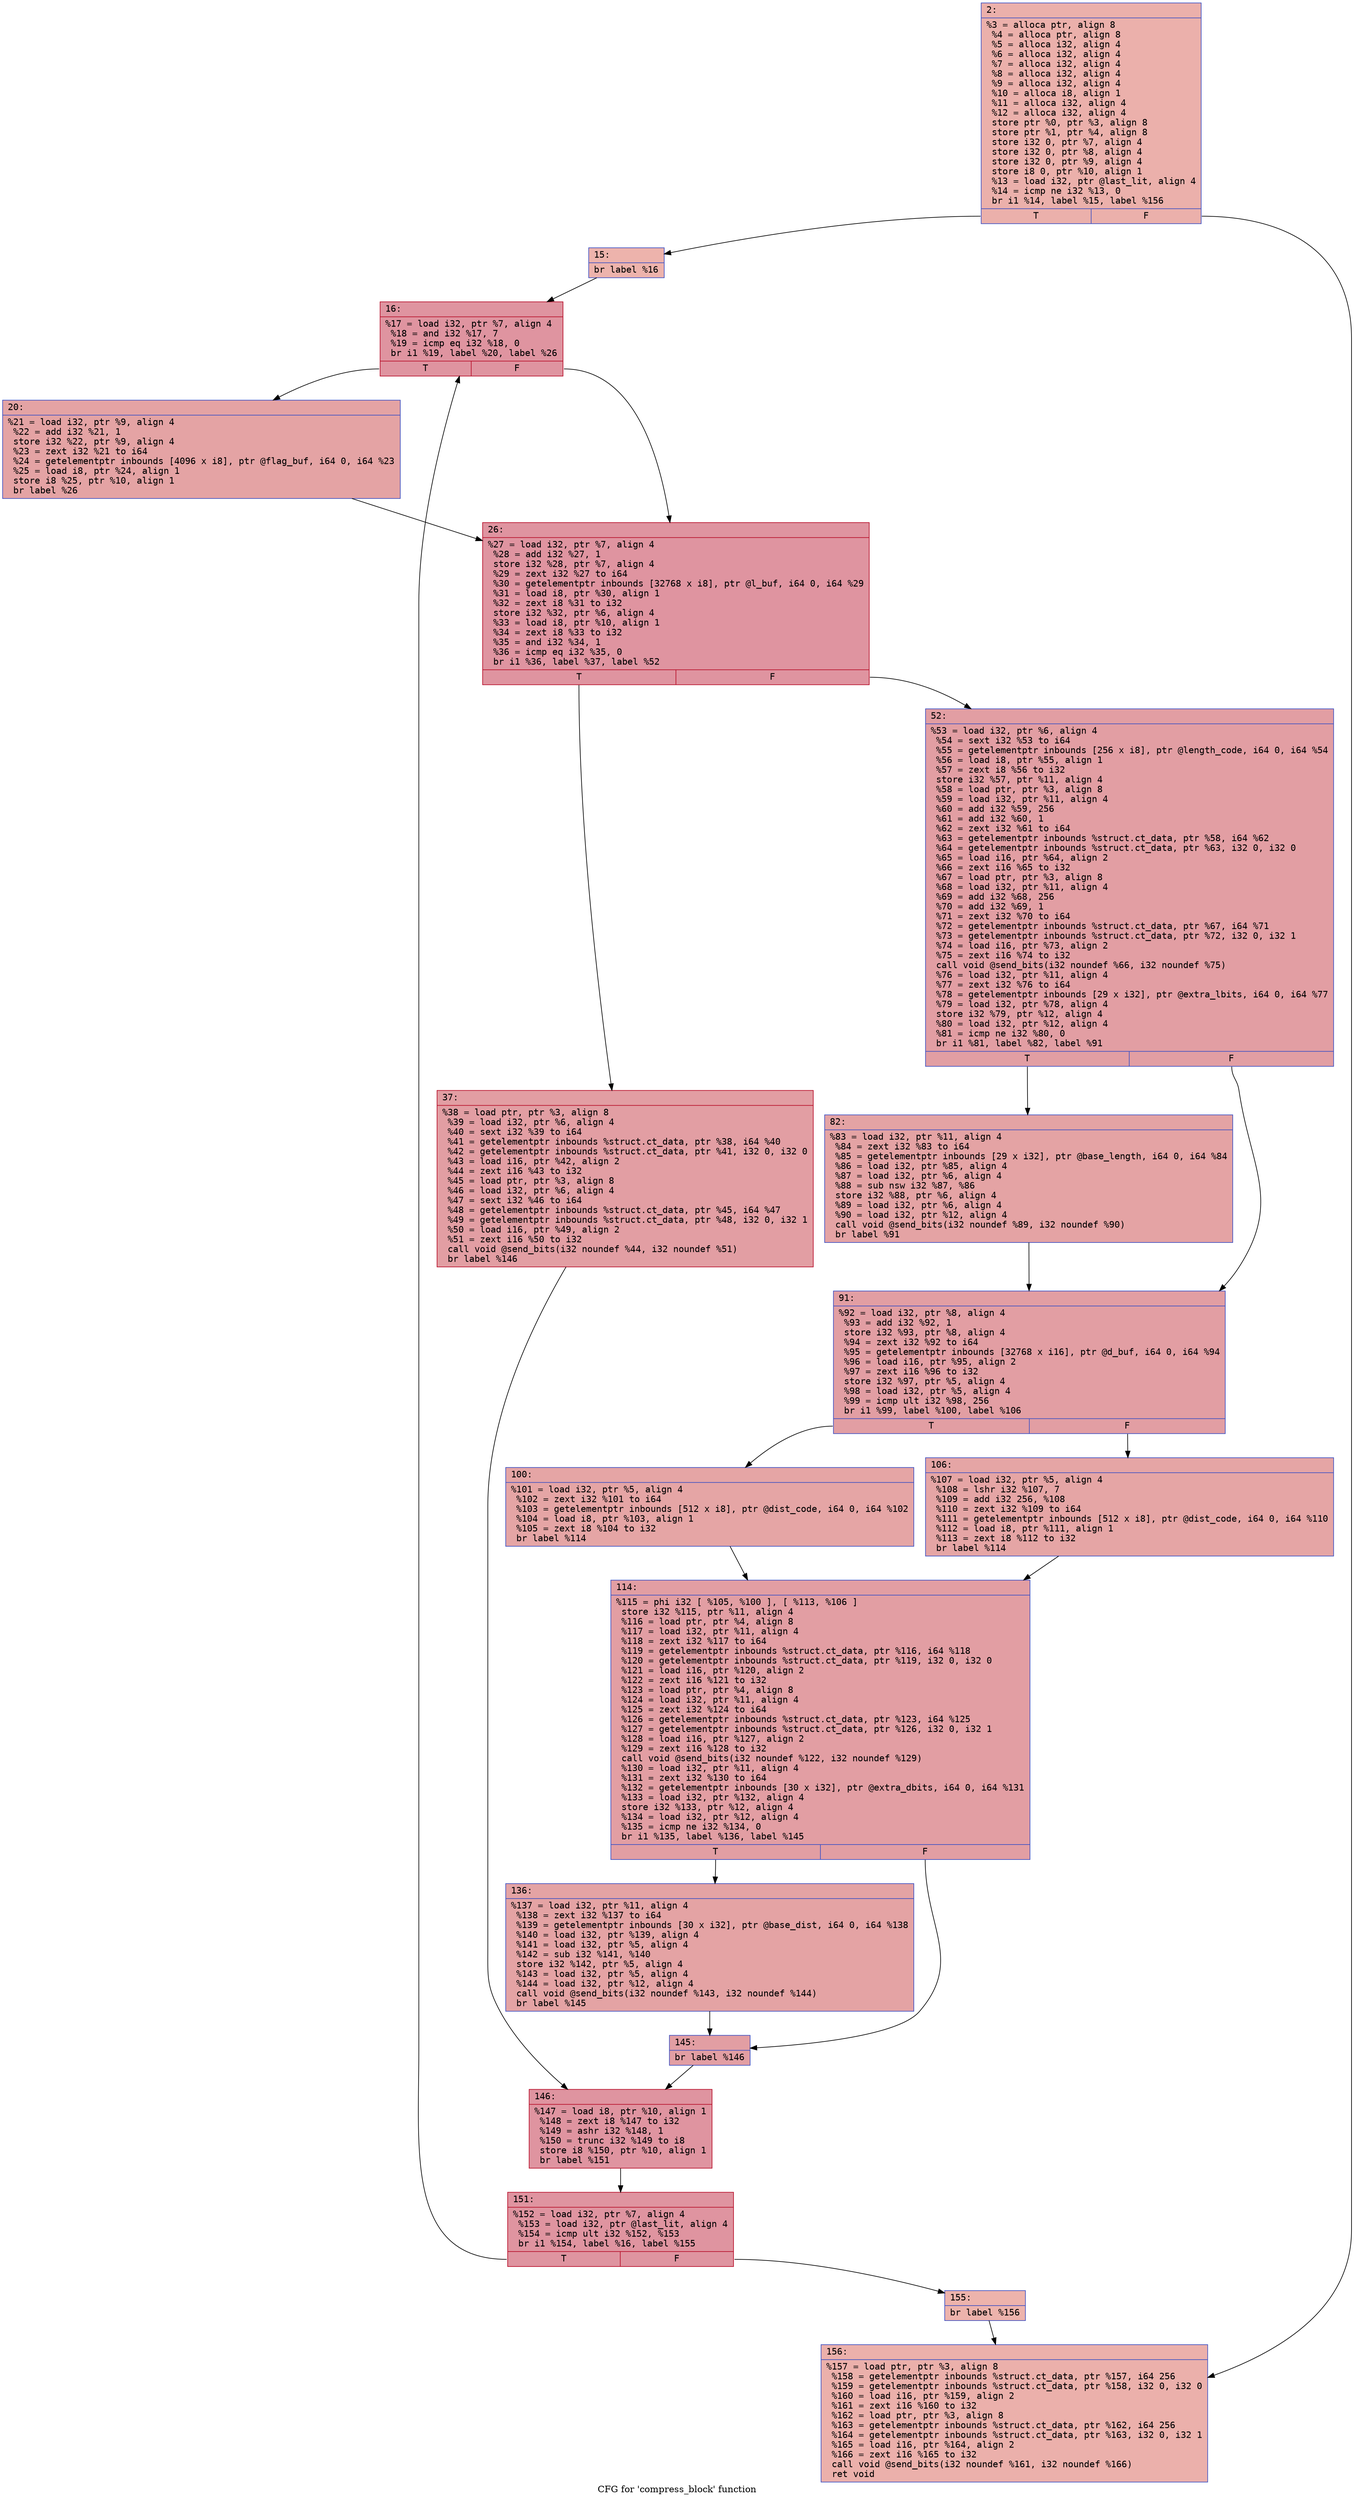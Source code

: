 digraph "CFG for 'compress_block' function" {
	label="CFG for 'compress_block' function";

	Node0x600001264d20 [shape=record,color="#3d50c3ff", style=filled, fillcolor="#d24b4070" fontname="Courier",label="{2:\l|  %3 = alloca ptr, align 8\l  %4 = alloca ptr, align 8\l  %5 = alloca i32, align 4\l  %6 = alloca i32, align 4\l  %7 = alloca i32, align 4\l  %8 = alloca i32, align 4\l  %9 = alloca i32, align 4\l  %10 = alloca i8, align 1\l  %11 = alloca i32, align 4\l  %12 = alloca i32, align 4\l  store ptr %0, ptr %3, align 8\l  store ptr %1, ptr %4, align 8\l  store i32 0, ptr %7, align 4\l  store i32 0, ptr %8, align 4\l  store i32 0, ptr %9, align 4\l  store i8 0, ptr %10, align 1\l  %13 = load i32, ptr @last_lit, align 4\l  %14 = icmp ne i32 %13, 0\l  br i1 %14, label %15, label %156\l|{<s0>T|<s1>F}}"];
	Node0x600001264d20:s0 -> Node0x600001264d70[tooltip="2 -> 15\nProbability 62.50%" ];
	Node0x600001264d20:s1 -> Node0x600001265270[tooltip="2 -> 156\nProbability 37.50%" ];
	Node0x600001264d70 [shape=record,color="#3d50c3ff", style=filled, fillcolor="#d6524470" fontname="Courier",label="{15:\l|  br label %16\l}"];
	Node0x600001264d70 -> Node0x600001264dc0[tooltip="15 -> 16\nProbability 100.00%" ];
	Node0x600001264dc0 [shape=record,color="#b70d28ff", style=filled, fillcolor="#b70d2870" fontname="Courier",label="{16:\l|  %17 = load i32, ptr %7, align 4\l  %18 = and i32 %17, 7\l  %19 = icmp eq i32 %18, 0\l  br i1 %19, label %20, label %26\l|{<s0>T|<s1>F}}"];
	Node0x600001264dc0:s0 -> Node0x600001264e10[tooltip="16 -> 20\nProbability 37.50%" ];
	Node0x600001264dc0:s1 -> Node0x600001264e60[tooltip="16 -> 26\nProbability 62.50%" ];
	Node0x600001264e10 [shape=record,color="#3d50c3ff", style=filled, fillcolor="#c32e3170" fontname="Courier",label="{20:\l|  %21 = load i32, ptr %9, align 4\l  %22 = add i32 %21, 1\l  store i32 %22, ptr %9, align 4\l  %23 = zext i32 %21 to i64\l  %24 = getelementptr inbounds [4096 x i8], ptr @flag_buf, i64 0, i64 %23\l  %25 = load i8, ptr %24, align 1\l  store i8 %25, ptr %10, align 1\l  br label %26\l}"];
	Node0x600001264e10 -> Node0x600001264e60[tooltip="20 -> 26\nProbability 100.00%" ];
	Node0x600001264e60 [shape=record,color="#b70d28ff", style=filled, fillcolor="#b70d2870" fontname="Courier",label="{26:\l|  %27 = load i32, ptr %7, align 4\l  %28 = add i32 %27, 1\l  store i32 %28, ptr %7, align 4\l  %29 = zext i32 %27 to i64\l  %30 = getelementptr inbounds [32768 x i8], ptr @l_buf, i64 0, i64 %29\l  %31 = load i8, ptr %30, align 1\l  %32 = zext i8 %31 to i32\l  store i32 %32, ptr %6, align 4\l  %33 = load i8, ptr %10, align 1\l  %34 = zext i8 %33 to i32\l  %35 = and i32 %34, 1\l  %36 = icmp eq i32 %35, 0\l  br i1 %36, label %37, label %52\l|{<s0>T|<s1>F}}"];
	Node0x600001264e60:s0 -> Node0x600001264eb0[tooltip="26 -> 37\nProbability 50.00%" ];
	Node0x600001264e60:s1 -> Node0x600001264f00[tooltip="26 -> 52\nProbability 50.00%" ];
	Node0x600001264eb0 [shape=record,color="#b70d28ff", style=filled, fillcolor="#be242e70" fontname="Courier",label="{37:\l|  %38 = load ptr, ptr %3, align 8\l  %39 = load i32, ptr %6, align 4\l  %40 = sext i32 %39 to i64\l  %41 = getelementptr inbounds %struct.ct_data, ptr %38, i64 %40\l  %42 = getelementptr inbounds %struct.ct_data, ptr %41, i32 0, i32 0\l  %43 = load i16, ptr %42, align 2\l  %44 = zext i16 %43 to i32\l  %45 = load ptr, ptr %3, align 8\l  %46 = load i32, ptr %6, align 4\l  %47 = sext i32 %46 to i64\l  %48 = getelementptr inbounds %struct.ct_data, ptr %45, i64 %47\l  %49 = getelementptr inbounds %struct.ct_data, ptr %48, i32 0, i32 1\l  %50 = load i16, ptr %49, align 2\l  %51 = zext i16 %50 to i32\l  call void @send_bits(i32 noundef %44, i32 noundef %51)\l  br label %146\l}"];
	Node0x600001264eb0 -> Node0x600001265180[tooltip="37 -> 146\nProbability 100.00%" ];
	Node0x600001264f00 [shape=record,color="#3d50c3ff", style=filled, fillcolor="#be242e70" fontname="Courier",label="{52:\l|  %53 = load i32, ptr %6, align 4\l  %54 = sext i32 %53 to i64\l  %55 = getelementptr inbounds [256 x i8], ptr @length_code, i64 0, i64 %54\l  %56 = load i8, ptr %55, align 1\l  %57 = zext i8 %56 to i32\l  store i32 %57, ptr %11, align 4\l  %58 = load ptr, ptr %3, align 8\l  %59 = load i32, ptr %11, align 4\l  %60 = add i32 %59, 256\l  %61 = add i32 %60, 1\l  %62 = zext i32 %61 to i64\l  %63 = getelementptr inbounds %struct.ct_data, ptr %58, i64 %62\l  %64 = getelementptr inbounds %struct.ct_data, ptr %63, i32 0, i32 0\l  %65 = load i16, ptr %64, align 2\l  %66 = zext i16 %65 to i32\l  %67 = load ptr, ptr %3, align 8\l  %68 = load i32, ptr %11, align 4\l  %69 = add i32 %68, 256\l  %70 = add i32 %69, 1\l  %71 = zext i32 %70 to i64\l  %72 = getelementptr inbounds %struct.ct_data, ptr %67, i64 %71\l  %73 = getelementptr inbounds %struct.ct_data, ptr %72, i32 0, i32 1\l  %74 = load i16, ptr %73, align 2\l  %75 = zext i16 %74 to i32\l  call void @send_bits(i32 noundef %66, i32 noundef %75)\l  %76 = load i32, ptr %11, align 4\l  %77 = zext i32 %76 to i64\l  %78 = getelementptr inbounds [29 x i32], ptr @extra_lbits, i64 0, i64 %77\l  %79 = load i32, ptr %78, align 4\l  store i32 %79, ptr %12, align 4\l  %80 = load i32, ptr %12, align 4\l  %81 = icmp ne i32 %80, 0\l  br i1 %81, label %82, label %91\l|{<s0>T|<s1>F}}"];
	Node0x600001264f00:s0 -> Node0x600001264f50[tooltip="52 -> 82\nProbability 62.50%" ];
	Node0x600001264f00:s1 -> Node0x600001264fa0[tooltip="52 -> 91\nProbability 37.50%" ];
	Node0x600001264f50 [shape=record,color="#3d50c3ff", style=filled, fillcolor="#c32e3170" fontname="Courier",label="{82:\l|  %83 = load i32, ptr %11, align 4\l  %84 = zext i32 %83 to i64\l  %85 = getelementptr inbounds [29 x i32], ptr @base_length, i64 0, i64 %84\l  %86 = load i32, ptr %85, align 4\l  %87 = load i32, ptr %6, align 4\l  %88 = sub nsw i32 %87, %86\l  store i32 %88, ptr %6, align 4\l  %89 = load i32, ptr %6, align 4\l  %90 = load i32, ptr %12, align 4\l  call void @send_bits(i32 noundef %89, i32 noundef %90)\l  br label %91\l}"];
	Node0x600001264f50 -> Node0x600001264fa0[tooltip="82 -> 91\nProbability 100.00%" ];
	Node0x600001264fa0 [shape=record,color="#3d50c3ff", style=filled, fillcolor="#be242e70" fontname="Courier",label="{91:\l|  %92 = load i32, ptr %8, align 4\l  %93 = add i32 %92, 1\l  store i32 %93, ptr %8, align 4\l  %94 = zext i32 %92 to i64\l  %95 = getelementptr inbounds [32768 x i16], ptr @d_buf, i64 0, i64 %94\l  %96 = load i16, ptr %95, align 2\l  %97 = zext i16 %96 to i32\l  store i32 %97, ptr %5, align 4\l  %98 = load i32, ptr %5, align 4\l  %99 = icmp ult i32 %98, 256\l  br i1 %99, label %100, label %106\l|{<s0>T|<s1>F}}"];
	Node0x600001264fa0:s0 -> Node0x600001264ff0[tooltip="91 -> 100\nProbability 50.00%" ];
	Node0x600001264fa0:s1 -> Node0x600001265040[tooltip="91 -> 106\nProbability 50.00%" ];
	Node0x600001264ff0 [shape=record,color="#3d50c3ff", style=filled, fillcolor="#c5333470" fontname="Courier",label="{100:\l|  %101 = load i32, ptr %5, align 4\l  %102 = zext i32 %101 to i64\l  %103 = getelementptr inbounds [512 x i8], ptr @dist_code, i64 0, i64 %102\l  %104 = load i8, ptr %103, align 1\l  %105 = zext i8 %104 to i32\l  br label %114\l}"];
	Node0x600001264ff0 -> Node0x600001265090[tooltip="100 -> 114\nProbability 100.00%" ];
	Node0x600001265040 [shape=record,color="#3d50c3ff", style=filled, fillcolor="#c5333470" fontname="Courier",label="{106:\l|  %107 = load i32, ptr %5, align 4\l  %108 = lshr i32 %107, 7\l  %109 = add i32 256, %108\l  %110 = zext i32 %109 to i64\l  %111 = getelementptr inbounds [512 x i8], ptr @dist_code, i64 0, i64 %110\l  %112 = load i8, ptr %111, align 1\l  %113 = zext i8 %112 to i32\l  br label %114\l}"];
	Node0x600001265040 -> Node0x600001265090[tooltip="106 -> 114\nProbability 100.00%" ];
	Node0x600001265090 [shape=record,color="#3d50c3ff", style=filled, fillcolor="#be242e70" fontname="Courier",label="{114:\l|  %115 = phi i32 [ %105, %100 ], [ %113, %106 ]\l  store i32 %115, ptr %11, align 4\l  %116 = load ptr, ptr %4, align 8\l  %117 = load i32, ptr %11, align 4\l  %118 = zext i32 %117 to i64\l  %119 = getelementptr inbounds %struct.ct_data, ptr %116, i64 %118\l  %120 = getelementptr inbounds %struct.ct_data, ptr %119, i32 0, i32 0\l  %121 = load i16, ptr %120, align 2\l  %122 = zext i16 %121 to i32\l  %123 = load ptr, ptr %4, align 8\l  %124 = load i32, ptr %11, align 4\l  %125 = zext i32 %124 to i64\l  %126 = getelementptr inbounds %struct.ct_data, ptr %123, i64 %125\l  %127 = getelementptr inbounds %struct.ct_data, ptr %126, i32 0, i32 1\l  %128 = load i16, ptr %127, align 2\l  %129 = zext i16 %128 to i32\l  call void @send_bits(i32 noundef %122, i32 noundef %129)\l  %130 = load i32, ptr %11, align 4\l  %131 = zext i32 %130 to i64\l  %132 = getelementptr inbounds [30 x i32], ptr @extra_dbits, i64 0, i64 %131\l  %133 = load i32, ptr %132, align 4\l  store i32 %133, ptr %12, align 4\l  %134 = load i32, ptr %12, align 4\l  %135 = icmp ne i32 %134, 0\l  br i1 %135, label %136, label %145\l|{<s0>T|<s1>F}}"];
	Node0x600001265090:s0 -> Node0x6000012650e0[tooltip="114 -> 136\nProbability 62.50%" ];
	Node0x600001265090:s1 -> Node0x600001265130[tooltip="114 -> 145\nProbability 37.50%" ];
	Node0x6000012650e0 [shape=record,color="#3d50c3ff", style=filled, fillcolor="#c32e3170" fontname="Courier",label="{136:\l|  %137 = load i32, ptr %11, align 4\l  %138 = zext i32 %137 to i64\l  %139 = getelementptr inbounds [30 x i32], ptr @base_dist, i64 0, i64 %138\l  %140 = load i32, ptr %139, align 4\l  %141 = load i32, ptr %5, align 4\l  %142 = sub i32 %141, %140\l  store i32 %142, ptr %5, align 4\l  %143 = load i32, ptr %5, align 4\l  %144 = load i32, ptr %12, align 4\l  call void @send_bits(i32 noundef %143, i32 noundef %144)\l  br label %145\l}"];
	Node0x6000012650e0 -> Node0x600001265130[tooltip="136 -> 145\nProbability 100.00%" ];
	Node0x600001265130 [shape=record,color="#3d50c3ff", style=filled, fillcolor="#be242e70" fontname="Courier",label="{145:\l|  br label %146\l}"];
	Node0x600001265130 -> Node0x600001265180[tooltip="145 -> 146\nProbability 100.00%" ];
	Node0x600001265180 [shape=record,color="#b70d28ff", style=filled, fillcolor="#b70d2870" fontname="Courier",label="{146:\l|  %147 = load i8, ptr %10, align 1\l  %148 = zext i8 %147 to i32\l  %149 = ashr i32 %148, 1\l  %150 = trunc i32 %149 to i8\l  store i8 %150, ptr %10, align 1\l  br label %151\l}"];
	Node0x600001265180 -> Node0x6000012651d0[tooltip="146 -> 151\nProbability 100.00%" ];
	Node0x6000012651d0 [shape=record,color="#b70d28ff", style=filled, fillcolor="#b70d2870" fontname="Courier",label="{151:\l|  %152 = load i32, ptr %7, align 4\l  %153 = load i32, ptr @last_lit, align 4\l  %154 = icmp ult i32 %152, %153\l  br i1 %154, label %16, label %155\l|{<s0>T|<s1>F}}"];
	Node0x6000012651d0:s0 -> Node0x600001264dc0[tooltip="151 -> 16\nProbability 96.88%" ];
	Node0x6000012651d0:s1 -> Node0x600001265220[tooltip="151 -> 155\nProbability 3.12%" ];
	Node0x600001265220 [shape=record,color="#3d50c3ff", style=filled, fillcolor="#d6524470" fontname="Courier",label="{155:\l|  br label %156\l}"];
	Node0x600001265220 -> Node0x600001265270[tooltip="155 -> 156\nProbability 100.00%" ];
	Node0x600001265270 [shape=record,color="#3d50c3ff", style=filled, fillcolor="#d24b4070" fontname="Courier",label="{156:\l|  %157 = load ptr, ptr %3, align 8\l  %158 = getelementptr inbounds %struct.ct_data, ptr %157, i64 256\l  %159 = getelementptr inbounds %struct.ct_data, ptr %158, i32 0, i32 0\l  %160 = load i16, ptr %159, align 2\l  %161 = zext i16 %160 to i32\l  %162 = load ptr, ptr %3, align 8\l  %163 = getelementptr inbounds %struct.ct_data, ptr %162, i64 256\l  %164 = getelementptr inbounds %struct.ct_data, ptr %163, i32 0, i32 1\l  %165 = load i16, ptr %164, align 2\l  %166 = zext i16 %165 to i32\l  call void @send_bits(i32 noundef %161, i32 noundef %166)\l  ret void\l}"];
}
